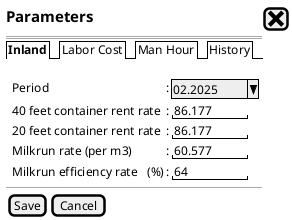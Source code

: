 @startsalt
{
<size:15><b>Parameters|[<size:25><&x>]|*
==
{/ <b>Inland | Labor Cost | Man Hour | History}*
  
  .
  {
    .|Period                          |:|^ 02.2025 ^|*
    .|40 feet container rent rate     |:|" 86.177  "|*
    .|20 feet container rent rate     |:|" 86.177  "|*
    .|Milkrun rate (per m3)           |:|" 60.577  "|*
    .|Milkrun efficiency rate   (%)   |:|"  64     "|*
  }
  --
  {
    [Save]|[Cancel]
  }






}
@endsalt